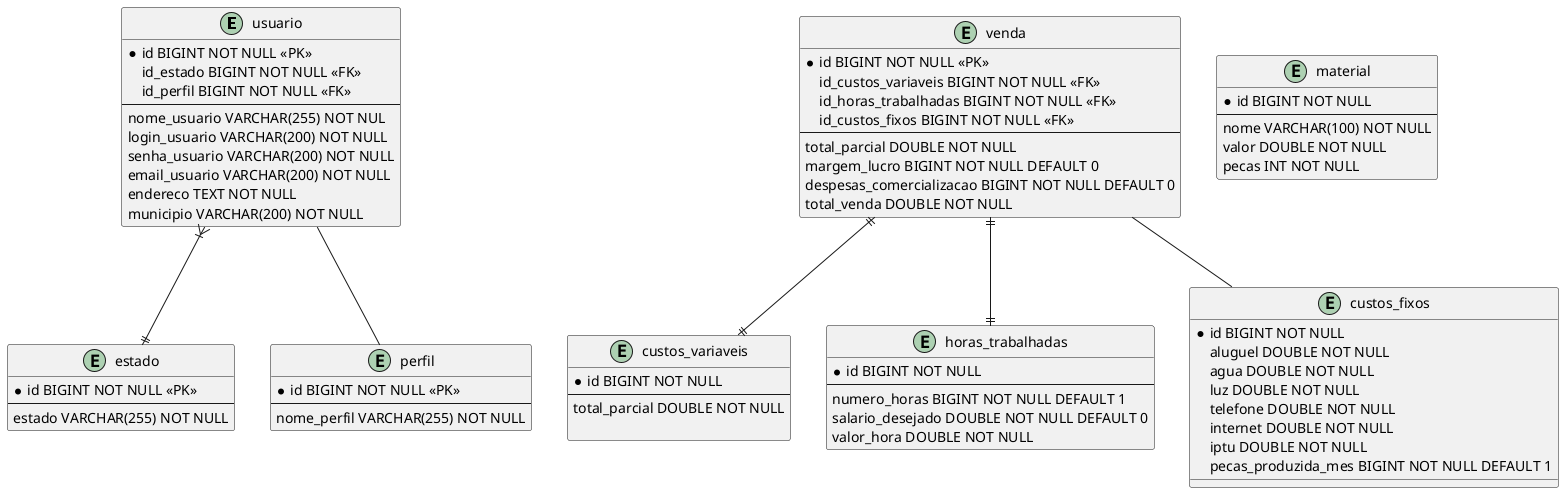 @startuml Banco

entity usuario {
    *id BIGINT NOT NULL <<PK>>
    id_estado BIGINT NOT NULL <<FK>>
    id_perfil BIGINT NOT NULL <<FK>>
    --
    nome_usuario VARCHAR(255) NOT NUL
    login_usuario VARCHAR(200) NOT NULL
    senha_usuario VARCHAR(200) NOT NULL
    email_usuario VARCHAR(200) NOT NULL
    endereco TEXT NOT NULL
    municipio VARCHAR(200) NOT NULL
}

entity estado {
    *id BIGINT NOT NULL <<PK>>
    --
    estado VARCHAR(255) NOT NULL
}

entity perfil {
    *id BIGINT NOT NULL <<PK>>
    --
    nome_perfil VARCHAR(255) NOT NULL
}

entity custos_variaveis {
    *id BIGINT NOT NULL
    --
    total_parcial DOUBLE NOT NULL
    
}

entity horas_trabalhadas {
    *id BIGINT NOT NULL
    --
    numero_horas BIGINT NOT NULL DEFAULT 1
    salario_desejado DOUBLE NOT NULL DEFAULT 0
    valor_hora DOUBLE NOT NULL 
}

entity custos_fixos {
    *id BIGINT NOT NULL
    aluguel DOUBLE NOT NULL
    agua DOUBLE NOT NULL
    luz DOUBLE NOT NULL
    telefone DOUBLE NOT NULL
    internet DOUBLE NOT NULL
    iptu DOUBLE NOT NULL
    pecas_produzida_mes BIGINT NOT NULL DEFAULT 1
}

entity material {
    *id BIGINT NOT NULL
    --
    nome VARCHAR(100) NOT NULL
    valor DOUBLE NOT NULL
    pecas INT NOT NULL
}

entity venda {
    *id BIGINT NOT NULL <<PK>>
    id_custos_variaveis BIGINT NOT NULL <<FK>>
    id_horas_trabalhadas BIGINT NOT NULL <<FK>>
    id_custos_fixos BIGINT NOT NULL <<FK>>
    --
    total_parcial DOUBLE NOT NULL
    margem_lucro BIGINT NOT NULL DEFAULT 0
    despesas_comercializacao BIGINT NOT NULL DEFAULT 0
    total_venda DOUBLE NOT NULL
}

usuario }|--|| estado
usuario -- perfil
venda ||--|| custos_variaveis
venda ||--|| horas_trabalhadas
venda -- custos_fixos


@enduml
